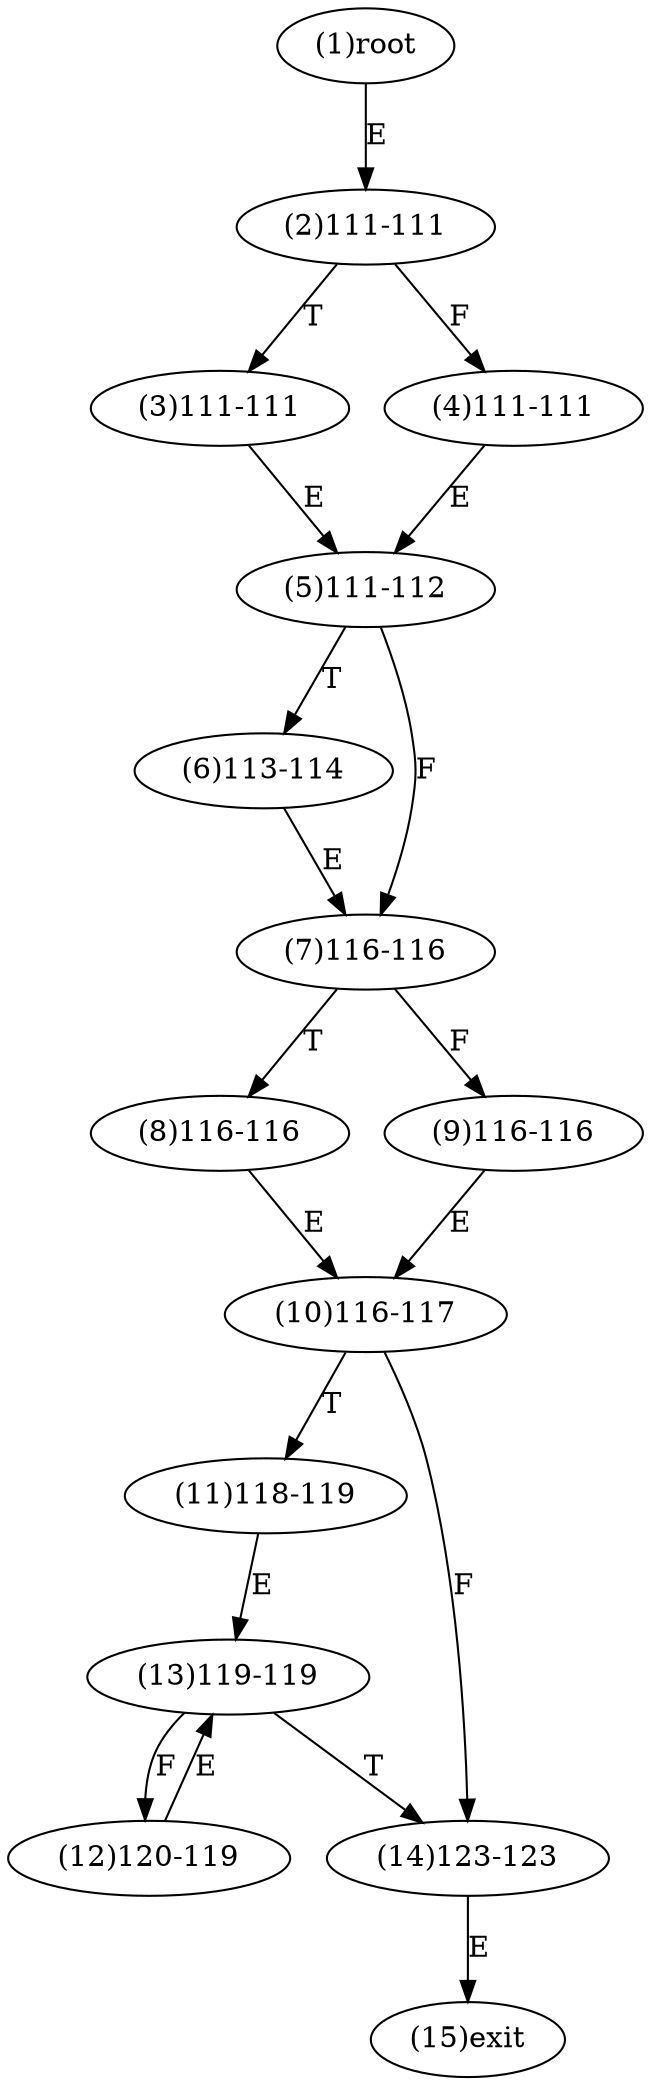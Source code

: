 digraph "" { 
1[ label="(1)root"];
2[ label="(2)111-111"];
3[ label="(3)111-111"];
4[ label="(4)111-111"];
5[ label="(5)111-112"];
6[ label="(6)113-114"];
7[ label="(7)116-116"];
8[ label="(8)116-116"];
9[ label="(9)116-116"];
10[ label="(10)116-117"];
11[ label="(11)118-119"];
12[ label="(12)120-119"];
13[ label="(13)119-119"];
14[ label="(14)123-123"];
15[ label="(15)exit"];
1->2[ label="E"];
2->4[ label="F"];
2->3[ label="T"];
3->5[ label="E"];
4->5[ label="E"];
5->7[ label="F"];
5->6[ label="T"];
6->7[ label="E"];
7->9[ label="F"];
7->8[ label="T"];
8->10[ label="E"];
9->10[ label="E"];
10->14[ label="F"];
10->11[ label="T"];
11->13[ label="E"];
12->13[ label="E"];
13->12[ label="F"];
13->14[ label="T"];
14->15[ label="E"];
}